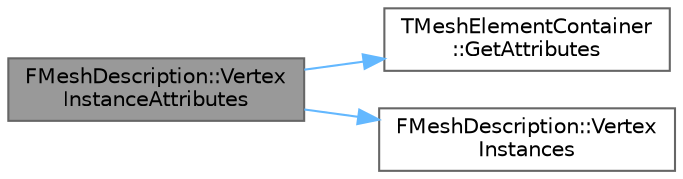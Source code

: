digraph "FMeshDescription::VertexInstanceAttributes"
{
 // INTERACTIVE_SVG=YES
 // LATEX_PDF_SIZE
  bgcolor="transparent";
  edge [fontname=Helvetica,fontsize=10,labelfontname=Helvetica,labelfontsize=10];
  node [fontname=Helvetica,fontsize=10,shape=box,height=0.2,width=0.4];
  rankdir="LR";
  Node1 [id="Node000001",label="FMeshDescription::Vertex\lInstanceAttributes",height=0.2,width=0.4,color="gray40", fillcolor="grey60", style="filled", fontcolor="black",tooltip=" "];
  Node1 -> Node2 [id="edge1_Node000001_Node000002",color="steelblue1",style="solid",tooltip=" "];
  Node2 [id="Node000002",label="TMeshElementContainer\l::GetAttributes",height=0.2,width=0.4,color="grey40", fillcolor="white", style="filled",URL="$d6/d4c/classTMeshElementContainer.html#a7226f406e1c10fb95c45ddeccb6e0279",tooltip="Accessor for attributes."];
  Node1 -> Node3 [id="edge2_Node000001_Node000003",color="steelblue1",style="solid",tooltip=" "];
  Node3 [id="Node000003",label="FMeshDescription::Vertex\lInstances",height=0.2,width=0.4,color="grey40", fillcolor="white", style="filled",URL="$da/d5f/structFMeshDescription.html#a890f4e50d35b3bbc813dcefbf6dbf4cc",tooltip=" "];
}
